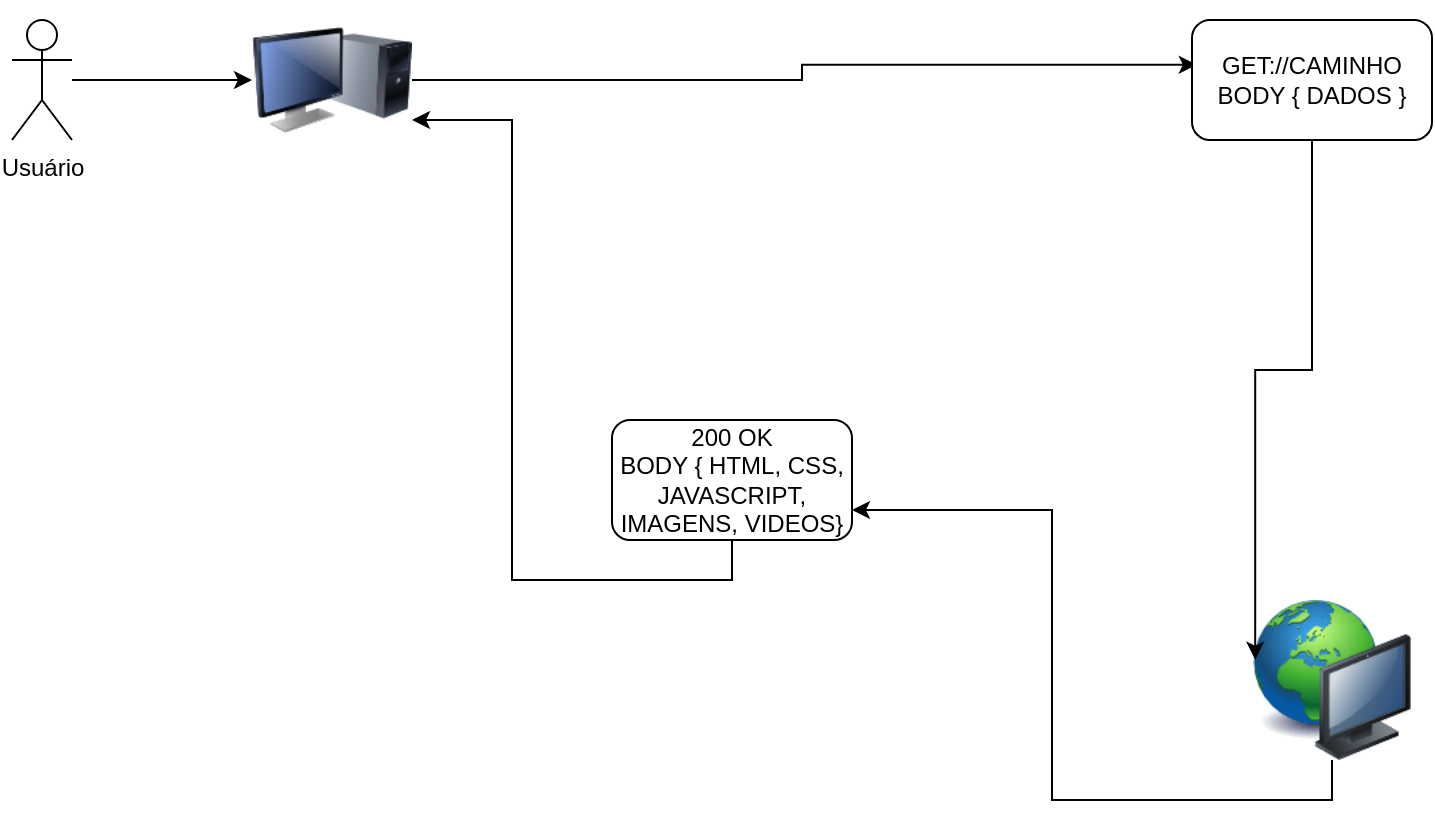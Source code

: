 <mxfile>
    <diagram name="Página-1" id="az-p8Dzunt0jI1l8muAF">
        <mxGraphModel dx="434" dy="354" grid="1" gridSize="10" guides="1" tooltips="1" connect="1" arrows="1" fold="1" page="1" pageScale="1" pageWidth="827" pageHeight="1169" math="0" shadow="0">
            <root>
                <mxCell id="0"/>
                <mxCell id="1" parent="0"/>
                <mxCell id="-QI1ngQj7JyaiWc21U72-3" style="edgeStyle=orthogonalEdgeStyle;rounded=0;orthogonalLoop=1;jettySize=auto;html=1;entryX=0;entryY=0.5;entryDx=0;entryDy=0;" parent="1" source="-QI1ngQj7JyaiWc21U72-1" target="-QI1ngQj7JyaiWc21U72-2" edge="1">
                    <mxGeometry relative="1" as="geometry"/>
                </mxCell>
                <mxCell id="-QI1ngQj7JyaiWc21U72-1" value="Usuário" style="shape=umlActor;verticalLabelPosition=bottom;verticalAlign=top;html=1;outlineConnect=0;" parent="1" vertex="1">
                    <mxGeometry x="90" y="130" width="30" height="60" as="geometry"/>
                </mxCell>
                <mxCell id="-QI1ngQj7JyaiWc21U72-2" value="" style="image;html=1;image=img/lib/clip_art/computers/Monitor_Tower_128x128.png" parent="1" vertex="1">
                    <mxGeometry x="210" y="120" width="80" height="80" as="geometry"/>
                </mxCell>
                <mxCell id="-QI1ngQj7JyaiWc21U72-6" style="edgeStyle=orthogonalEdgeStyle;rounded=0;orthogonalLoop=1;jettySize=auto;html=1;entryX=1;entryY=0.75;entryDx=0;entryDy=0;exitX=0.5;exitY=1;exitDx=0;exitDy=0;" parent="1" source="-QI1ngQj7JyaiWc21U72-7" target="-QI1ngQj7JyaiWc21U72-2" edge="1">
                    <mxGeometry relative="1" as="geometry"/>
                </mxCell>
                <mxCell id="-QI1ngQj7JyaiWc21U72-4" value="" style="image;html=1;image=img/lib/clip_art/computers/Network_128x128.png" parent="1" vertex="1">
                    <mxGeometry x="710" y="420" width="80" height="80" as="geometry"/>
                </mxCell>
                <mxCell id="-QI1ngQj7JyaiWc21U72-5" style="edgeStyle=orthogonalEdgeStyle;rounded=0;orthogonalLoop=1;jettySize=auto;html=1;entryX=0.02;entryY=0.373;entryDx=0;entryDy=0;entryPerimeter=0;" parent="1" source="-QI1ngQj7JyaiWc21U72-8" target="-QI1ngQj7JyaiWc21U72-4" edge="1">
                    <mxGeometry relative="1" as="geometry"/>
                </mxCell>
                <mxCell id="-QI1ngQj7JyaiWc21U72-9" value="" style="edgeStyle=orthogonalEdgeStyle;rounded=0;orthogonalLoop=1;jettySize=auto;html=1;entryX=0.02;entryY=0.373;entryDx=0;entryDy=0;entryPerimeter=0;" parent="1" source="-QI1ngQj7JyaiWc21U72-2" target="-QI1ngQj7JyaiWc21U72-8" edge="1">
                    <mxGeometry relative="1" as="geometry">
                        <mxPoint x="290" y="160" as="sourcePoint"/>
                        <mxPoint x="712" y="450" as="targetPoint"/>
                    </mxGeometry>
                </mxCell>
                <mxCell id="-QI1ngQj7JyaiWc21U72-8" value="GET://CAMINHO&lt;div&gt;BODY { DADOS }&lt;/div&gt;" style="rounded=1;whiteSpace=wrap;html=1;" parent="1" vertex="1">
                    <mxGeometry x="680" y="130" width="120" height="60" as="geometry"/>
                </mxCell>
                <mxCell id="-QI1ngQj7JyaiWc21U72-10" value="" style="edgeStyle=orthogonalEdgeStyle;rounded=0;orthogonalLoop=1;jettySize=auto;html=1;entryX=1;entryY=0.75;entryDx=0;entryDy=0;exitX=0.5;exitY=1;exitDx=0;exitDy=0;" parent="1" source="-QI1ngQj7JyaiWc21U72-4" target="-QI1ngQj7JyaiWc21U72-7" edge="1">
                    <mxGeometry relative="1" as="geometry">
                        <mxPoint x="750" y="500" as="sourcePoint"/>
                        <mxPoint x="290" y="180" as="targetPoint"/>
                    </mxGeometry>
                </mxCell>
                <mxCell id="-QI1ngQj7JyaiWc21U72-7" value="200 OK&lt;div&gt;BODY { HTML, CSS, JAVASCRIPT, IMAGENS, VIDEOS}&lt;/div&gt;" style="rounded=1;whiteSpace=wrap;html=1;" parent="1" vertex="1">
                    <mxGeometry x="390" y="330" width="120" height="60" as="geometry"/>
                </mxCell>
            </root>
        </mxGraphModel>
    </diagram>
</mxfile>